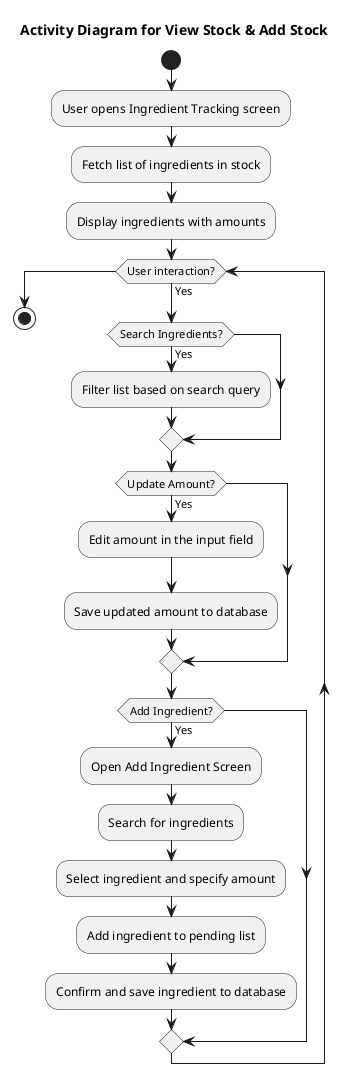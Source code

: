 @startuml
title Activity Diagram for View Stock & Add Stock
start

:User opens Ingredient Tracking screen;

:Fetch list of ingredients in stock;

:Display ingredients with amounts;

while (User interaction?) is (Yes)
    if (Search Ingredients?) then (Yes)
        :Filter list based on search query;
    endif

    if (Update Amount?) then (Yes)
        :Edit amount in the input field;
        :Save updated amount to database;
    endif

    if (Add Ingredient?) then (Yes)
        :Open Add Ingredient Screen;

        :Search for ingredients;

        :Select ingredient and specify amount;

        :Add ingredient to pending list;

        :Confirm and save ingredient to database;
    endif
endwhile

stop
@enduml
